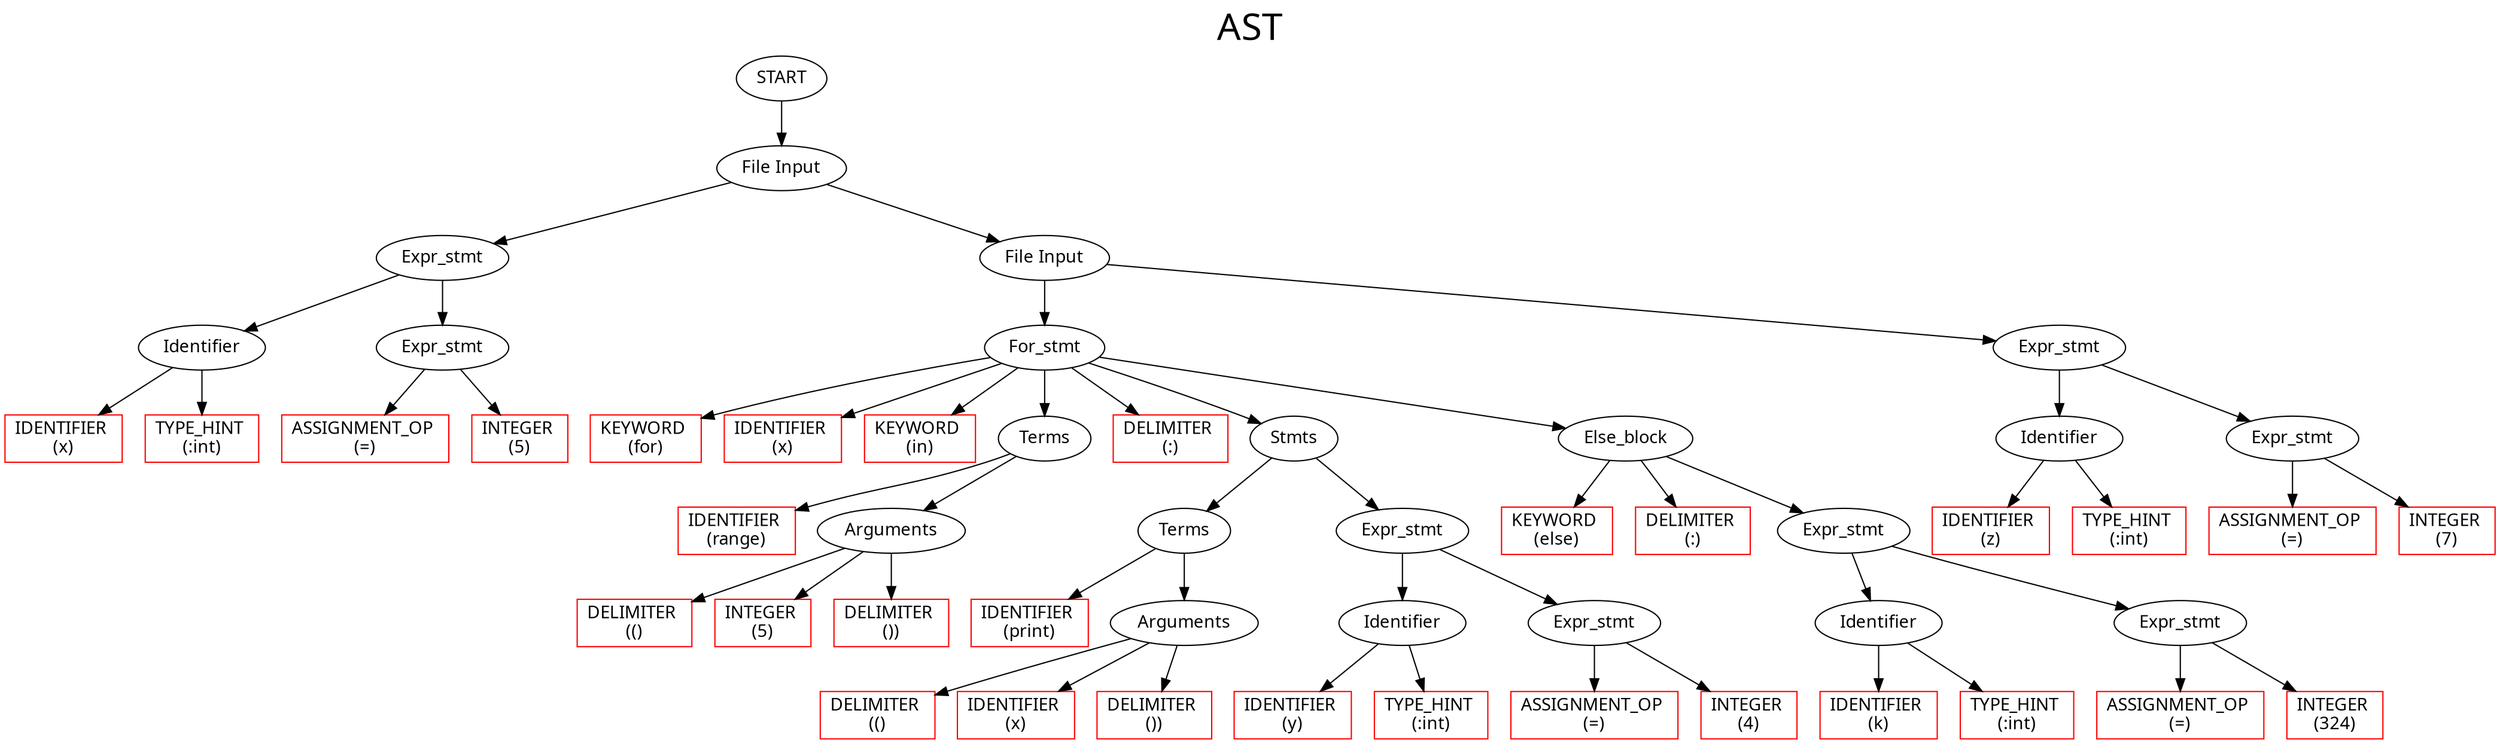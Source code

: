 digraph G{

label     = "AST"
fontname  = "Cascadia code"
fontsize  = 30
labelloc  = t

node   [ fontname="Cascadia code" ]
	182		[ style = solid label = "START"  ];
	182 -> 181
	181		[ style = solid label = "File Input"  ];
	181 -> 26
	26		[ style = solid label = "Expr_stmt"  ];
	26 -> 2
	2		[ style = solid label = "Identifier"  ];
	2 -> 0
	0		[ style = solid label = "IDENTIFIER 
(x)" color = red shape = rectangle ];
	2 -> 1
	1		[ style = solid label = "TYPE_HINT 
(:int)" color = red shape = rectangle ];
	26 -> 25
	25		[ style = solid label = "Expr_stmt"  ];
	25 -> 3
	3		[ style = solid label = "ASSIGNMENT_OP 
(=)" color = red shape = rectangle ];
	25 -> 14
	14		[ style = solid label = "INTEGER 
(5)" color = red shape = rectangle ];
	181 -> 180
	180		[ style = solid label = "File Input"  ];
	180 -> 150
	150		[ style = solid label = "For_stmt"  ];
	150 -> 28
	28		[ style = solid label = "KEYWORD 
(for)" color = red shape = rectangle ];
	150 -> 29
	29		[ style = solid label = "IDENTIFIER 
(x)" color = red shape = rectangle ];
	150 -> 30
	30		[ style = solid label = "KEYWORD 
(in)" color = red shape = rectangle ];
	150 -> 54
	54		[ style = solid label = "Terms"  ];
	54 -> 38
	38		[ style = solid label = "IDENTIFIER 
(range)" color = red shape = rectangle ];
	54 -> 51
	51		[ style = solid label = "Arguments"  ];
	51 -> 39
	39		[ style = solid label = "DELIMITER 
(()" color = red shape = rectangle ];
	51 -> 40
	40		[ style = solid label = "INTEGER 
(5)" color = red shape = rectangle ];
	51 -> 41
	41		[ style = solid label = "DELIMITER 
())" color = red shape = rectangle ];
	150 -> 52
	52		[ style = solid label = "DELIMITER 
(:)" color = red shape = rectangle ];
	150 -> 118
	118		[ style = solid label = "Stmts"  ];
	118 -> 79
	79		[ style = solid label = "Terms"  ];
	79 -> 64
	64		[ style = solid label = "IDENTIFIER 
(print)" color = red shape = rectangle ];
	79 -> 77
	77		[ style = solid label = "Arguments"  ];
	77 -> 65
	65		[ style = solid label = "DELIMITER 
(()" color = red shape = rectangle ];
	77 -> 66
	66		[ style = solid label = "IDENTIFIER 
(x)" color = red shape = rectangle ];
	77 -> 67
	67		[ style = solid label = "DELIMITER 
())" color = red shape = rectangle ];
	118 -> 116
	116		[ style = solid label = "Expr_stmt"  ];
	116 -> 92
	92		[ style = solid label = "Identifier"  ];
	92 -> 90
	90		[ style = solid label = "IDENTIFIER 
(y)" color = red shape = rectangle ];
	92 -> 91
	91		[ style = solid label = "TYPE_HINT 
(:int)" color = red shape = rectangle ];
	116 -> 115
	115		[ style = solid label = "Expr_stmt"  ];
	115 -> 93
	93		[ style = solid label = "ASSIGNMENT_OP 
(=)" color = red shape = rectangle ];
	115 -> 104
	104		[ style = solid label = "INTEGER 
(4)" color = red shape = rectangle ];
	150 -> 149
	149		[ style = solid label = "Else_block"  ];
	149 -> 119
	119		[ style = solid label = "KEYWORD 
(else)" color = red shape = rectangle ];
	149 -> 120
	120		[ style = solid label = "DELIMITER 
(:)" color = red shape = rectangle ];
	149 -> 147
	147		[ style = solid label = "Expr_stmt"  ];
	147 -> 123
	123		[ style = solid label = "Identifier"  ];
	123 -> 121
	121		[ style = solid label = "IDENTIFIER 
(k)" color = red shape = rectangle ];
	123 -> 122
	122		[ style = solid label = "TYPE_HINT 
(:int)" color = red shape = rectangle ];
	147 -> 146
	146		[ style = solid label = "Expr_stmt"  ];
	146 -> 124
	124		[ style = solid label = "ASSIGNMENT_OP 
(=)" color = red shape = rectangle ];
	146 -> 135
	135		[ style = solid label = "INTEGER 
(324)" color = red shape = rectangle ];
	180 -> 177
	177		[ style = solid label = "Expr_stmt"  ];
	177 -> 153
	153		[ style = solid label = "Identifier"  ];
	153 -> 151
	151		[ style = solid label = "IDENTIFIER 
(z)" color = red shape = rectangle ];
	153 -> 152
	152		[ style = solid label = "TYPE_HINT 
(:int)" color = red shape = rectangle ];
	177 -> 176
	176		[ style = solid label = "Expr_stmt"  ];
	176 -> 154
	154		[ style = solid label = "ASSIGNMENT_OP 
(=)" color = red shape = rectangle ];
	176 -> 165
	165		[ style = solid label = "INTEGER 
(7)" color = red shape = rectangle ];
}